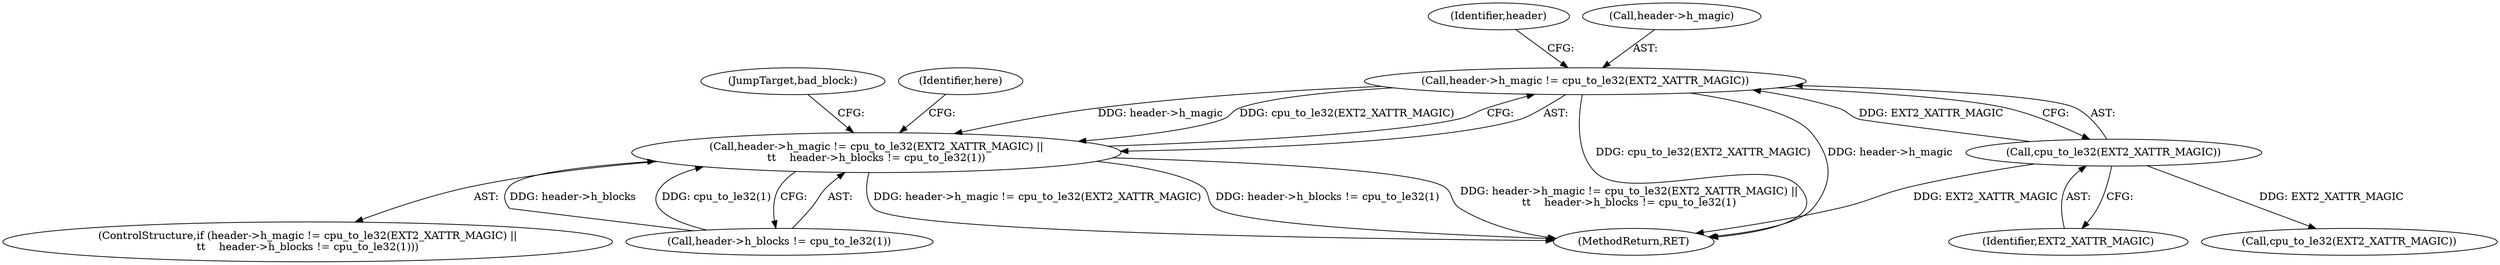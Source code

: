 digraph "0_linux_be0726d33cb8f411945884664924bed3cb8c70ee_10@pointer" {
"1000260" [label="(Call,header->h_magic != cpu_to_le32(EXT2_XATTR_MAGIC))"];
"1000264" [label="(Call,cpu_to_le32(EXT2_XATTR_MAGIC))"];
"1000259" [label="(Call,header->h_magic != cpu_to_le32(EXT2_XATTR_MAGIC) ||\n\t\t    header->h_blocks != cpu_to_le32(1))"];
"1000268" [label="(Identifier,header)"];
"1000260" [label="(Call,header->h_magic != cpu_to_le32(EXT2_XATTR_MAGIC))"];
"1000273" [label="(JumpTarget,bad_block:)"];
"1000266" [label="(Call,header->h_blocks != cpu_to_le32(1))"];
"1000671" [label="(Call,cpu_to_le32(EXT2_XATTR_MAGIC))"];
"1000261" [label="(Call,header->h_magic)"];
"1000264" [label="(Call,cpu_to_le32(EXT2_XATTR_MAGIC))"];
"1001017" [label="(MethodReturn,RET)"];
"1000291" [label="(Identifier,here)"];
"1000258" [label="(ControlStructure,if (header->h_magic != cpu_to_le32(EXT2_XATTR_MAGIC) ||\n\t\t    header->h_blocks != cpu_to_le32(1)))"];
"1000259" [label="(Call,header->h_magic != cpu_to_le32(EXT2_XATTR_MAGIC) ||\n\t\t    header->h_blocks != cpu_to_le32(1))"];
"1000265" [label="(Identifier,EXT2_XATTR_MAGIC)"];
"1000260" -> "1000259"  [label="AST: "];
"1000260" -> "1000264"  [label="CFG: "];
"1000261" -> "1000260"  [label="AST: "];
"1000264" -> "1000260"  [label="AST: "];
"1000268" -> "1000260"  [label="CFG: "];
"1000259" -> "1000260"  [label="CFG: "];
"1000260" -> "1001017"  [label="DDG: cpu_to_le32(EXT2_XATTR_MAGIC)"];
"1000260" -> "1001017"  [label="DDG: header->h_magic"];
"1000260" -> "1000259"  [label="DDG: header->h_magic"];
"1000260" -> "1000259"  [label="DDG: cpu_to_le32(EXT2_XATTR_MAGIC)"];
"1000264" -> "1000260"  [label="DDG: EXT2_XATTR_MAGIC"];
"1000264" -> "1000265"  [label="CFG: "];
"1000265" -> "1000264"  [label="AST: "];
"1000264" -> "1001017"  [label="DDG: EXT2_XATTR_MAGIC"];
"1000264" -> "1000671"  [label="DDG: EXT2_XATTR_MAGIC"];
"1000259" -> "1000258"  [label="AST: "];
"1000259" -> "1000266"  [label="CFG: "];
"1000266" -> "1000259"  [label="AST: "];
"1000273" -> "1000259"  [label="CFG: "];
"1000291" -> "1000259"  [label="CFG: "];
"1000259" -> "1001017"  [label="DDG: header->h_magic != cpu_to_le32(EXT2_XATTR_MAGIC) ||\n\t\t    header->h_blocks != cpu_to_le32(1)"];
"1000259" -> "1001017"  [label="DDG: header->h_magic != cpu_to_le32(EXT2_XATTR_MAGIC)"];
"1000259" -> "1001017"  [label="DDG: header->h_blocks != cpu_to_le32(1)"];
"1000266" -> "1000259"  [label="DDG: header->h_blocks"];
"1000266" -> "1000259"  [label="DDG: cpu_to_le32(1)"];
}
